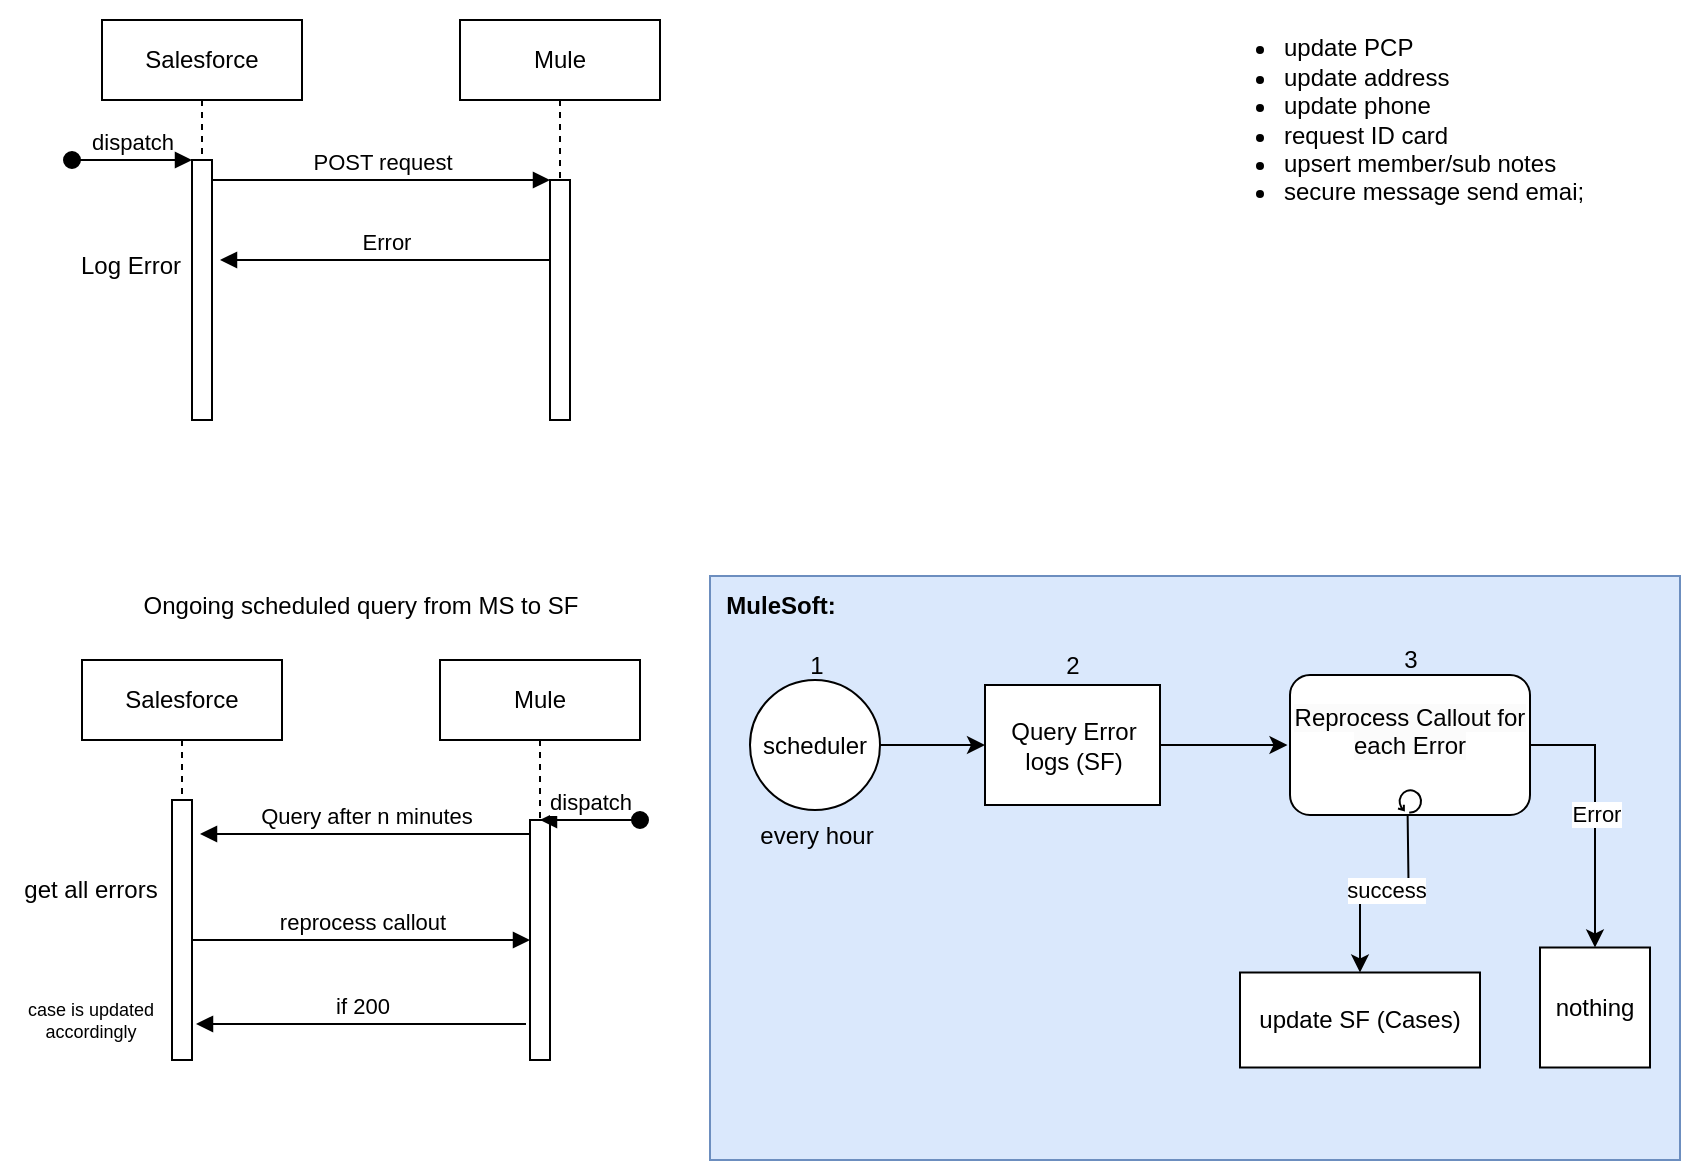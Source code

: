 <mxfile version="24.8.6" pages="2">
  <diagram name="Page-1" id="2YBvvXClWsGukQMizWep">
    <mxGraphModel dx="1195" dy="715" grid="1" gridSize="10" guides="1" tooltips="1" connect="1" arrows="1" fold="1" page="1" pageScale="1" pageWidth="850" pageHeight="1100" math="0" shadow="0">
      <root>
        <mxCell id="0" />
        <mxCell id="1" parent="0" />
        <mxCell id="xEmHOwXSVzhgVvcO0kzN-15" value="" style="rounded=0;whiteSpace=wrap;html=1;fillColor=#dae8fc;strokeColor=#6c8ebf;" vertex="1" parent="1">
          <mxGeometry x="365" y="318" width="485" height="292" as="geometry" />
        </mxCell>
        <mxCell id="aM9ryv3xv72pqoxQDRHE-1" value="Salesforce" style="shape=umlLifeline;perimeter=lifelinePerimeter;whiteSpace=wrap;html=1;container=0;dropTarget=0;collapsible=0;recursiveResize=0;outlineConnect=0;portConstraint=eastwest;newEdgeStyle={&quot;edgeStyle&quot;:&quot;elbowEdgeStyle&quot;,&quot;elbow&quot;:&quot;vertical&quot;,&quot;curved&quot;:0,&quot;rounded&quot;:0};" parent="1" vertex="1">
          <mxGeometry x="61" y="40" width="100" height="200" as="geometry" />
        </mxCell>
        <mxCell id="aM9ryv3xv72pqoxQDRHE-2" value="" style="html=1;points=[];perimeter=orthogonalPerimeter;outlineConnect=0;targetShapes=umlLifeline;portConstraint=eastwest;newEdgeStyle={&quot;edgeStyle&quot;:&quot;elbowEdgeStyle&quot;,&quot;elbow&quot;:&quot;vertical&quot;,&quot;curved&quot;:0,&quot;rounded&quot;:0};" parent="aM9ryv3xv72pqoxQDRHE-1" vertex="1">
          <mxGeometry x="45" y="70" width="10" height="130" as="geometry" />
        </mxCell>
        <mxCell id="aM9ryv3xv72pqoxQDRHE-3" value="dispatch" style="html=1;verticalAlign=bottom;startArrow=oval;endArrow=block;startSize=8;edgeStyle=elbowEdgeStyle;elbow=vertical;curved=0;rounded=0;" parent="aM9ryv3xv72pqoxQDRHE-1" target="aM9ryv3xv72pqoxQDRHE-2" edge="1">
          <mxGeometry relative="1" as="geometry">
            <mxPoint x="-15" y="70" as="sourcePoint" />
          </mxGeometry>
        </mxCell>
        <mxCell id="aM9ryv3xv72pqoxQDRHE-5" value="Mule" style="shape=umlLifeline;perimeter=lifelinePerimeter;whiteSpace=wrap;html=1;container=0;dropTarget=0;collapsible=0;recursiveResize=0;outlineConnect=0;portConstraint=eastwest;newEdgeStyle={&quot;edgeStyle&quot;:&quot;elbowEdgeStyle&quot;,&quot;elbow&quot;:&quot;vertical&quot;,&quot;curved&quot;:0,&quot;rounded&quot;:0};" parent="1" vertex="1">
          <mxGeometry x="240" y="40" width="100" height="200" as="geometry" />
        </mxCell>
        <mxCell id="aM9ryv3xv72pqoxQDRHE-6" value="" style="html=1;points=[];perimeter=orthogonalPerimeter;outlineConnect=0;targetShapes=umlLifeline;portConstraint=eastwest;newEdgeStyle={&quot;edgeStyle&quot;:&quot;elbowEdgeStyle&quot;,&quot;elbow&quot;:&quot;vertical&quot;,&quot;curved&quot;:0,&quot;rounded&quot;:0};" parent="aM9ryv3xv72pqoxQDRHE-5" vertex="1">
          <mxGeometry x="45" y="80" width="10" height="120" as="geometry" />
        </mxCell>
        <mxCell id="aM9ryv3xv72pqoxQDRHE-7" value="POST request" style="html=1;verticalAlign=bottom;endArrow=block;edgeStyle=elbowEdgeStyle;elbow=vertical;curved=0;rounded=0;" parent="1" source="aM9ryv3xv72pqoxQDRHE-2" target="aM9ryv3xv72pqoxQDRHE-6" edge="1">
          <mxGeometry relative="1" as="geometry">
            <mxPoint x="215" y="130" as="sourcePoint" />
            <Array as="points">
              <mxPoint x="200" y="120" />
            </Array>
          </mxGeometry>
        </mxCell>
        <mxCell id="aM9ryv3xv72pqoxQDRHE-9" value="Error" style="html=1;verticalAlign=bottom;endArrow=block;edgeStyle=elbowEdgeStyle;elbow=vertical;curved=0;rounded=0;" parent="1" source="aM9ryv3xv72pqoxQDRHE-6" edge="1">
          <mxGeometry relative="1" as="geometry">
            <mxPoint x="195" y="160" as="sourcePoint" />
            <Array as="points">
              <mxPoint x="210" y="160" />
            </Array>
            <mxPoint x="120" y="160.0" as="targetPoint" />
          </mxGeometry>
        </mxCell>
        <mxCell id="5-LlZd3Is8r0wKju0mss-1" value="&lt;ul&gt;&lt;li&gt;update PCP&lt;/li&gt;&lt;li&gt;update address&lt;/li&gt;&lt;li&gt;update phone&lt;/li&gt;&lt;li&gt;request ID card&lt;/li&gt;&lt;li&gt;upsert member/sub notes&lt;/li&gt;&lt;li&gt;secure message send emai;&lt;/li&gt;&lt;/ul&gt;" style="text;html=1;align=left;verticalAlign=middle;resizable=0;points=[];autosize=1;strokeColor=none;fillColor=none;" vertex="1" parent="1">
          <mxGeometry x="610" y="30" width="210" height="120" as="geometry" />
        </mxCell>
        <mxCell id="YPPJ2A2amINfqLARDPHf-1" value="Log Error" style="text;html=1;align=center;verticalAlign=middle;resizable=0;points=[];autosize=1;strokeColor=none;fillColor=none;" vertex="1" parent="1">
          <mxGeometry x="40" y="148" width="70" height="30" as="geometry" />
        </mxCell>
        <mxCell id="YPPJ2A2amINfqLARDPHf-3" value="Salesforce" style="shape=umlLifeline;perimeter=lifelinePerimeter;whiteSpace=wrap;html=1;container=0;dropTarget=0;collapsible=0;recursiveResize=0;outlineConnect=0;portConstraint=eastwest;newEdgeStyle={&quot;edgeStyle&quot;:&quot;elbowEdgeStyle&quot;,&quot;elbow&quot;:&quot;vertical&quot;,&quot;curved&quot;:0,&quot;rounded&quot;:0};" vertex="1" parent="1">
          <mxGeometry x="51" y="360" width="100" height="200" as="geometry" />
        </mxCell>
        <mxCell id="YPPJ2A2amINfqLARDPHf-4" value="" style="html=1;points=[];perimeter=orthogonalPerimeter;outlineConnect=0;targetShapes=umlLifeline;portConstraint=eastwest;newEdgeStyle={&quot;edgeStyle&quot;:&quot;elbowEdgeStyle&quot;,&quot;elbow&quot;:&quot;vertical&quot;,&quot;curved&quot;:0,&quot;rounded&quot;:0};" vertex="1" parent="YPPJ2A2amINfqLARDPHf-3">
          <mxGeometry x="45" y="70" width="10" height="130" as="geometry" />
        </mxCell>
        <mxCell id="YPPJ2A2amINfqLARDPHf-6" value="Mule" style="shape=umlLifeline;perimeter=lifelinePerimeter;whiteSpace=wrap;html=1;container=0;dropTarget=0;collapsible=0;recursiveResize=0;outlineConnect=0;portConstraint=eastwest;newEdgeStyle={&quot;edgeStyle&quot;:&quot;elbowEdgeStyle&quot;,&quot;elbow&quot;:&quot;vertical&quot;,&quot;curved&quot;:0,&quot;rounded&quot;:0};" vertex="1" parent="1">
          <mxGeometry x="230" y="360" width="100" height="200" as="geometry" />
        </mxCell>
        <mxCell id="YPPJ2A2amINfqLARDPHf-7" value="" style="html=1;points=[];perimeter=orthogonalPerimeter;outlineConnect=0;targetShapes=umlLifeline;portConstraint=eastwest;newEdgeStyle={&quot;edgeStyle&quot;:&quot;elbowEdgeStyle&quot;,&quot;elbow&quot;:&quot;vertical&quot;,&quot;curved&quot;:0,&quot;rounded&quot;:0};" vertex="1" parent="YPPJ2A2amINfqLARDPHf-6">
          <mxGeometry x="45" y="80" width="10" height="120" as="geometry" />
        </mxCell>
        <mxCell id="YPPJ2A2amINfqLARDPHf-8" value="reprocess callout" style="html=1;verticalAlign=bottom;endArrow=block;edgeStyle=elbowEdgeStyle;elbow=vertical;curved=0;rounded=0;" edge="1" parent="1">
          <mxGeometry relative="1" as="geometry">
            <mxPoint x="106" y="500" as="sourcePoint" />
            <Array as="points">
              <mxPoint x="190" y="500" />
            </Array>
            <mxPoint x="275" y="500" as="targetPoint" />
          </mxGeometry>
        </mxCell>
        <mxCell id="YPPJ2A2amINfqLARDPHf-9" value="Query after n minutes" style="html=1;verticalAlign=bottom;endArrow=block;edgeStyle=elbowEdgeStyle;elbow=vertical;curved=0;rounded=0;" edge="1" parent="1">
          <mxGeometry relative="1" as="geometry">
            <mxPoint x="275" y="447" as="sourcePoint" />
            <Array as="points">
              <mxPoint x="200" y="447" />
            </Array>
            <mxPoint x="110" y="447.0" as="targetPoint" />
          </mxGeometry>
        </mxCell>
        <mxCell id="YPPJ2A2amINfqLARDPHf-10" value="get all errors" style="text;html=1;align=center;verticalAlign=middle;resizable=0;points=[];autosize=1;strokeColor=none;fillColor=none;" vertex="1" parent="1">
          <mxGeometry x="10" y="460" width="90" height="30" as="geometry" />
        </mxCell>
        <mxCell id="YPPJ2A2amINfqLARDPHf-11" value="dispatch" style="html=1;verticalAlign=bottom;startArrow=oval;endArrow=block;startSize=8;edgeStyle=elbowEdgeStyle;elbow=vertical;curved=0;rounded=0;" edge="1" parent="1" target="YPPJ2A2amINfqLARDPHf-6">
          <mxGeometry relative="1" as="geometry">
            <mxPoint x="330" y="440" as="sourcePoint" />
            <mxPoint x="390" y="440" as="targetPoint" />
          </mxGeometry>
        </mxCell>
        <mxCell id="YPPJ2A2amINfqLARDPHf-12" value="if 200" style="html=1;verticalAlign=bottom;endArrow=block;edgeStyle=elbowEdgeStyle;elbow=vertical;curved=0;rounded=0;" edge="1" parent="1">
          <mxGeometry relative="1" as="geometry">
            <mxPoint x="273" y="542" as="sourcePoint" />
            <Array as="points">
              <mxPoint x="198" y="542" />
            </Array>
            <mxPoint x="108" y="542.0" as="targetPoint" />
          </mxGeometry>
        </mxCell>
        <mxCell id="xEmHOwXSVzhgVvcO0kzN-1" value="case is updated&lt;div style=&quot;font-size: 9px;&quot;&gt;accordingly&lt;/div&gt;" style="text;html=1;align=center;verticalAlign=middle;resizable=0;points=[];autosize=1;strokeColor=none;fillColor=none;fontSize=9;" vertex="1" parent="1">
          <mxGeometry x="10" y="520" width="90" height="40" as="geometry" />
        </mxCell>
        <mxCell id="xEmHOwXSVzhgVvcO0kzN-2" value="Ongoing scheduled query from MS to SF" style="text;html=1;align=center;verticalAlign=middle;resizable=0;points=[];autosize=1;strokeColor=none;fillColor=none;" vertex="1" parent="1">
          <mxGeometry x="70" y="318" width="240" height="30" as="geometry" />
        </mxCell>
        <mxCell id="xEmHOwXSVzhgVvcO0kzN-6" value="" style="edgeStyle=orthogonalEdgeStyle;rounded=0;orthogonalLoop=1;jettySize=auto;html=1;" edge="1" parent="1" source="xEmHOwXSVzhgVvcO0kzN-3" target="xEmHOwXSVzhgVvcO0kzN-5">
          <mxGeometry relative="1" as="geometry" />
        </mxCell>
        <mxCell id="xEmHOwXSVzhgVvcO0kzN-3" value="scheduler" style="ellipse;whiteSpace=wrap;html=1;aspect=fixed;" vertex="1" parent="1">
          <mxGeometry x="385" y="370" width="65" height="65" as="geometry" />
        </mxCell>
        <mxCell id="xEmHOwXSVzhgVvcO0kzN-8" value="" style="edgeStyle=orthogonalEdgeStyle;rounded=0;orthogonalLoop=1;jettySize=auto;html=1;" edge="1" parent="1" source="xEmHOwXSVzhgVvcO0kzN-5">
          <mxGeometry relative="1" as="geometry">
            <mxPoint x="653.75" y="402.5" as="targetPoint" />
          </mxGeometry>
        </mxCell>
        <mxCell id="xEmHOwXSVzhgVvcO0kzN-5" value="Query Error logs (SF)" style="whiteSpace=wrap;html=1;" vertex="1" parent="1">
          <mxGeometry x="502.5" y="372.5" width="87.5" height="60" as="geometry" />
        </mxCell>
        <mxCell id="xEmHOwXSVzhgVvcO0kzN-11" value="success" style="edgeStyle=orthogonalEdgeStyle;rounded=0;orthogonalLoop=1;jettySize=auto;html=1;" edge="1" parent="1" target="xEmHOwXSVzhgVvcO0kzN-10">
          <mxGeometry relative="1" as="geometry">
            <mxPoint x="713.75" y="432.5" as="sourcePoint" />
          </mxGeometry>
        </mxCell>
        <mxCell id="xEmHOwXSVzhgVvcO0kzN-9" value="MuleSoft:" style="text;html=1;align=center;verticalAlign=middle;resizable=0;points=[];autosize=1;strokeColor=none;fillColor=none;fontStyle=1" vertex="1" parent="1">
          <mxGeometry x="365" y="318" width="70" height="30" as="geometry" />
        </mxCell>
        <mxCell id="xEmHOwXSVzhgVvcO0kzN-10" value="update SF (Cases)" style="whiteSpace=wrap;html=1;" vertex="1" parent="1">
          <mxGeometry x="630" y="516.25" width="120" height="47.5" as="geometry" />
        </mxCell>
        <mxCell id="xEmHOwXSVzhgVvcO0kzN-14" value="Error" style="edgeStyle=orthogonalEdgeStyle;rounded=0;orthogonalLoop=1;jettySize=auto;html=1;" edge="1" parent="1" source="xEmHOwXSVzhgVvcO0kzN-12" target="xEmHOwXSVzhgVvcO0kzN-13">
          <mxGeometry relative="1" as="geometry" />
        </mxCell>
        <mxCell id="xEmHOwXSVzhgVvcO0kzN-12" value="&#xa;&lt;span style=&quot;color: rgb(0, 0, 0); font-family: Helvetica; font-size: 12px; font-style: normal; font-variant-ligatures: normal; font-variant-caps: normal; font-weight: 400; letter-spacing: normal; orphans: 2; text-align: center; text-indent: 0px; text-transform: none; widows: 2; word-spacing: 0px; -webkit-text-stroke-width: 0px; white-space: normal; background-color: rgb(251, 251, 251); text-decoration-thickness: initial; text-decoration-style: initial; text-decoration-color: initial; display: inline !important; float: none;&quot;&gt;Reprocess Callout for each Error&lt;/span&gt;&#xa;&#xa;" style="points=[[0.25,0,0],[0.5,0,0],[0.75,0,0],[1,0.25,0],[1,0.5,0],[1,0.75,0],[0.75,1,0],[0.5,1,0],[0.25,1,0],[0,0.75,0],[0,0.5,0],[0,0.25,0]];shape=mxgraph.bpmn.task;whiteSpace=wrap;rectStyle=rounded;size=10;html=1;container=1;expand=0;collapsible=0;taskMarker=abstract;isLoopStandard=1;" vertex="1" parent="1">
          <mxGeometry x="655" y="367.5" width="120" height="70" as="geometry" />
        </mxCell>
        <mxCell id="xEmHOwXSVzhgVvcO0kzN-13" value="nothing" style="whiteSpace=wrap;html=1;" vertex="1" parent="1">
          <mxGeometry x="780" y="503.75" width="55" height="60" as="geometry" />
        </mxCell>
        <mxCell id="xEmHOwXSVzhgVvcO0kzN-16" value="every hour" style="text;html=1;align=center;verticalAlign=middle;resizable=0;points=[];autosize=1;strokeColor=none;fillColor=none;" vertex="1" parent="1">
          <mxGeometry x="377.5" y="432.5" width="80" height="30" as="geometry" />
        </mxCell>
        <mxCell id="xEmHOwXSVzhgVvcO0kzN-17" value="1" style="text;html=1;align=center;verticalAlign=middle;resizable=0;points=[];autosize=1;strokeColor=none;fillColor=none;" vertex="1" parent="1">
          <mxGeometry x="402.5" y="348" width="30" height="30" as="geometry" />
        </mxCell>
        <mxCell id="xEmHOwXSVzhgVvcO0kzN-18" value="2" style="text;html=1;align=center;verticalAlign=middle;resizable=0;points=[];autosize=1;strokeColor=none;fillColor=none;" vertex="1" parent="1">
          <mxGeometry x="531.25" y="348" width="30" height="30" as="geometry" />
        </mxCell>
        <mxCell id="xEmHOwXSVzhgVvcO0kzN-19" value="3" style="text;html=1;align=center;verticalAlign=middle;resizable=0;points=[];autosize=1;strokeColor=none;fillColor=none;" vertex="1" parent="1">
          <mxGeometry x="700" y="344.5" width="30" height="30" as="geometry" />
        </mxCell>
      </root>
    </mxGraphModel>
  </diagram>
  <diagram name="success" id="eDM25jSAJQROAjqLxpp5">
    <mxGraphModel dx="819" dy="490" grid="1" gridSize="10" guides="1" tooltips="1" connect="1" arrows="1" fold="1" page="1" pageScale="1" pageWidth="850" pageHeight="1100" math="0" shadow="0">
      <root>
        <mxCell id="CXisjr_58KpvYYmvmszg-0" />
        <mxCell id="CXisjr_58KpvYYmvmszg-1" parent="CXisjr_58KpvYYmvmszg-0" />
        <mxCell id="CXisjr_58KpvYYmvmszg-2" value="Salesforce" style="shape=umlLifeline;perimeter=lifelinePerimeter;whiteSpace=wrap;html=1;container=0;dropTarget=0;collapsible=0;recursiveResize=0;outlineConnect=0;portConstraint=eastwest;newEdgeStyle={&quot;edgeStyle&quot;:&quot;elbowEdgeStyle&quot;,&quot;elbow&quot;:&quot;vertical&quot;,&quot;curved&quot;:0,&quot;rounded&quot;:0};" vertex="1" parent="CXisjr_58KpvYYmvmszg-1">
          <mxGeometry x="40" y="40" width="100" height="300" as="geometry" />
        </mxCell>
        <mxCell id="CXisjr_58KpvYYmvmszg-3" value="" style="html=1;points=[];perimeter=orthogonalPerimeter;outlineConnect=0;targetShapes=umlLifeline;portConstraint=eastwest;newEdgeStyle={&quot;edgeStyle&quot;:&quot;elbowEdgeStyle&quot;,&quot;elbow&quot;:&quot;vertical&quot;,&quot;curved&quot;:0,&quot;rounded&quot;:0};" vertex="1" parent="CXisjr_58KpvYYmvmszg-2">
          <mxGeometry x="45" y="70" width="10" height="190" as="geometry" />
        </mxCell>
        <mxCell id="CXisjr_58KpvYYmvmszg-4" value="dispatch" style="html=1;verticalAlign=bottom;startArrow=oval;endArrow=block;startSize=8;edgeStyle=elbowEdgeStyle;elbow=vertical;curved=0;rounded=0;" edge="1" parent="CXisjr_58KpvYYmvmszg-2" target="CXisjr_58KpvYYmvmszg-3">
          <mxGeometry relative="1" as="geometry">
            <mxPoint x="-15" y="70" as="sourcePoint" />
          </mxGeometry>
        </mxCell>
        <mxCell id="CXisjr_58KpvYYmvmszg-5" value="MuleSoft" style="shape=umlLifeline;perimeter=lifelinePerimeter;whiteSpace=wrap;html=1;container=0;dropTarget=0;collapsible=0;recursiveResize=0;outlineConnect=0;portConstraint=eastwest;newEdgeStyle={&quot;edgeStyle&quot;:&quot;elbowEdgeStyle&quot;,&quot;elbow&quot;:&quot;vertical&quot;,&quot;curved&quot;:0,&quot;rounded&quot;:0};" vertex="1" parent="CXisjr_58KpvYYmvmszg-1">
          <mxGeometry x="220" y="40" width="100" height="300" as="geometry" />
        </mxCell>
        <mxCell id="CXisjr_58KpvYYmvmszg-6" value="" style="html=1;points=[];perimeter=orthogonalPerimeter;outlineConnect=0;targetShapes=umlLifeline;portConstraint=eastwest;newEdgeStyle={&quot;edgeStyle&quot;:&quot;elbowEdgeStyle&quot;,&quot;elbow&quot;:&quot;vertical&quot;,&quot;curved&quot;:0,&quot;rounded&quot;:0};" vertex="1" parent="CXisjr_58KpvYYmvmszg-5">
          <mxGeometry x="45" y="80" width="10" height="170" as="geometry" />
        </mxCell>
        <mxCell id="CXisjr_58KpvYYmvmszg-7" value="POST request" style="html=1;verticalAlign=bottom;endArrow=block;edgeStyle=elbowEdgeStyle;elbow=vertical;curved=0;rounded=0;" edge="1" parent="CXisjr_58KpvYYmvmszg-1" source="CXisjr_58KpvYYmvmszg-3" target="CXisjr_58KpvYYmvmszg-6">
          <mxGeometry relative="1" as="geometry">
            <mxPoint x="195" y="130" as="sourcePoint" />
            <Array as="points">
              <mxPoint x="180" y="120" />
            </Array>
          </mxGeometry>
        </mxCell>
        <mxCell id="CXisjr_58KpvYYmvmszg-9" value="Success" style="html=1;verticalAlign=bottom;endArrow=block;edgeStyle=elbowEdgeStyle;elbow=vertical;curved=0;rounded=0;" edge="1" parent="CXisjr_58KpvYYmvmszg-1" source="CXisjr_58KpvYYmvmszg-6">
          <mxGeometry relative="1" as="geometry">
            <mxPoint x="175" y="160" as="sourcePoint" />
            <Array as="points">
              <mxPoint x="190" y="160" />
            </Array>
            <mxPoint x="100" y="160.0" as="targetPoint" />
          </mxGeometry>
        </mxCell>
        <mxCell id="CXisjr_58KpvYYmvmszg-11" value="&lt;ul&gt;&lt;li&gt;update PCP&lt;/li&gt;&lt;li&gt;update address&lt;/li&gt;&lt;li&gt;update phone&lt;/li&gt;&lt;li&gt;request ID card&lt;/li&gt;&lt;li&gt;upsert member/sub notes&lt;/li&gt;&lt;li&gt;secure message send emai;&lt;/li&gt;&lt;/ul&gt;" style="text;html=1;align=left;verticalAlign=middle;resizable=0;points=[];autosize=1;strokeColor=none;fillColor=none;" vertex="1" parent="CXisjr_58KpvYYmvmszg-1">
          <mxGeometry x="610" y="30" width="210" height="120" as="geometry" />
        </mxCell>
        <mxCell id="XGRlA_cJeFtJEqKbD7vL-0" value="case is updated&lt;div&gt;accordingly&lt;/div&gt;" style="text;html=1;align=center;verticalAlign=middle;resizable=0;points=[];autosize=1;strokeColor=none;fillColor=default;" vertex="1" parent="CXisjr_58KpvYYmvmszg-1">
          <mxGeometry x="35" y="180" width="110" height="40" as="geometry" />
        </mxCell>
      </root>
    </mxGraphModel>
  </diagram>
</mxfile>
